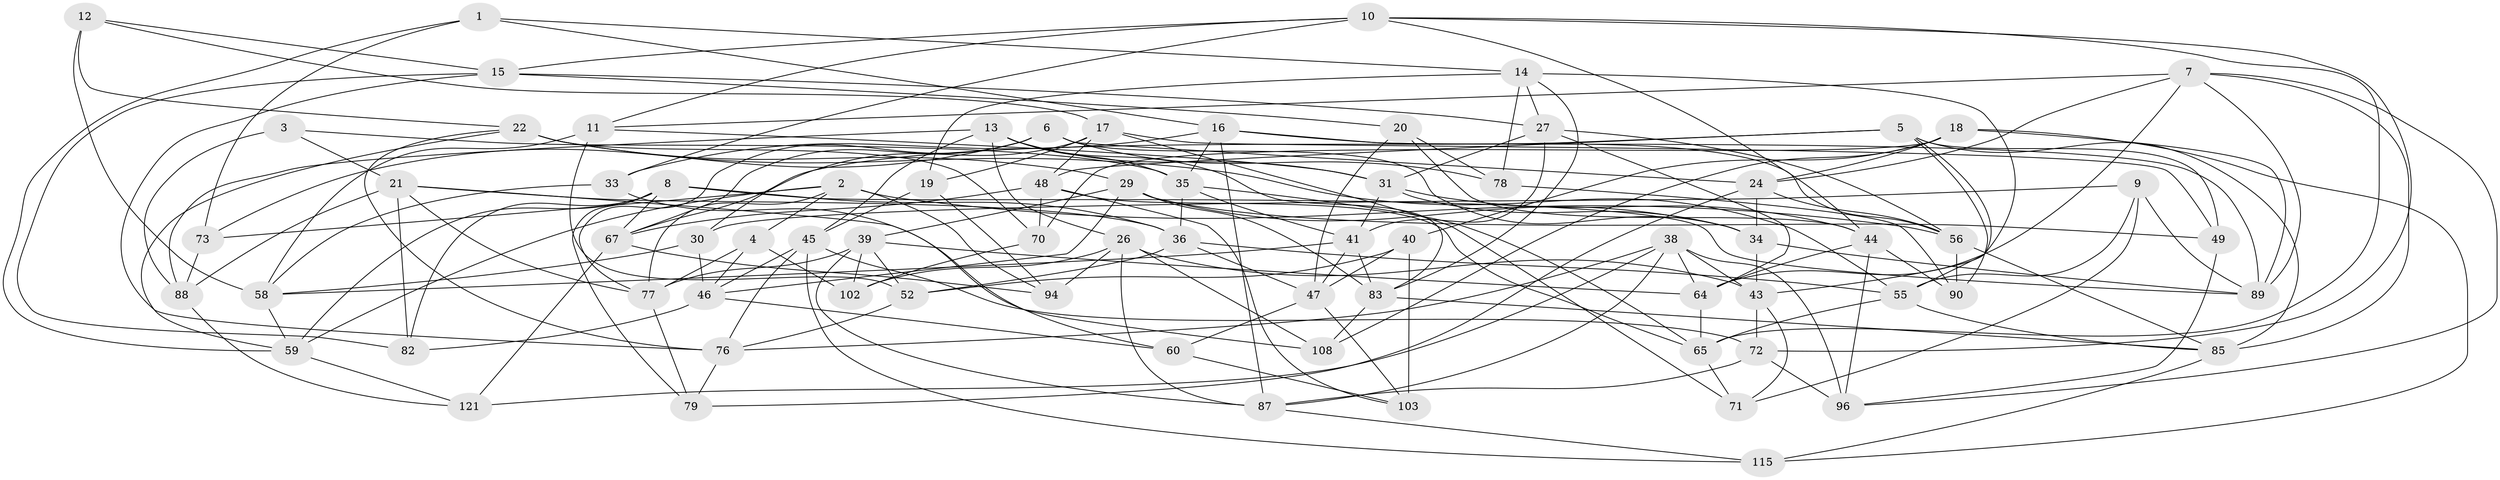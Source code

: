 // original degree distribution, {4: 1.0}
// Generated by graph-tools (version 1.1) at 2025/42/03/06/25 10:42:21]
// undirected, 74 vertices, 194 edges
graph export_dot {
graph [start="1"]
  node [color=gray90,style=filled];
  1;
  2 [super="+114"];
  3;
  4;
  5 [super="+53"];
  6 [super="+23"];
  7 [super="+107"];
  8 [super="+51"];
  9;
  10 [super="+91"];
  11 [super="+74"];
  12;
  13 [super="+86"];
  14 [super="+101"];
  15 [super="+75"];
  16 [super="+28"];
  17 [super="+25"];
  18 [super="+110"];
  19;
  20;
  21 [super="+84"];
  22 [super="+37"];
  24 [super="+97"];
  26 [super="+42"];
  27 [super="+123"];
  29 [super="+32"];
  30;
  31 [super="+62"];
  33;
  34 [super="+63"];
  35 [super="+66"];
  36 [super="+61"];
  38 [super="+50"];
  39 [super="+105"];
  40;
  41 [super="+119"];
  43 [super="+54"];
  44 [super="+113"];
  45 [super="+68"];
  46 [super="+57"];
  47 [super="+109"];
  48 [super="+81"];
  49;
  52 [super="+117"];
  55 [super="+99"];
  56 [super="+93"];
  58 [super="+100"];
  59 [super="+120"];
  60;
  64 [super="+80"];
  65 [super="+69"];
  67 [super="+98"];
  70;
  71;
  72 [super="+92"];
  73;
  76 [super="+122"];
  77 [super="+111"];
  78;
  79;
  82;
  83 [super="+106"];
  85 [super="+118"];
  87 [super="+95"];
  88 [super="+104"];
  89 [super="+112"];
  90;
  94;
  96 [super="+116"];
  102;
  103;
  108;
  115;
  121;
  1 -- 73;
  1 -- 16;
  1 -- 14;
  1 -- 59;
  2 -- 59;
  2 -- 4;
  2 -- 73;
  2 -- 77;
  2 -- 94;
  2 -- 56;
  3 -- 35;
  3 -- 21;
  3 -- 88 [weight=2];
  4 -- 46;
  4 -- 102;
  4 -- 77;
  5 -- 85;
  5 -- 67;
  5 -- 48;
  5 -- 49;
  5 -- 90;
  5 -- 55;
  6 -- 73;
  6 -- 34;
  6 -- 77;
  6 -- 67;
  6 -- 78;
  6 -- 24;
  7 -- 24;
  7 -- 85;
  7 -- 96;
  7 -- 64;
  7 -- 89;
  7 -- 11;
  8 -- 89;
  8 -- 59;
  8 -- 67;
  8 -- 82;
  8 -- 36;
  8 -- 79;
  9 -- 55;
  9 -- 30;
  9 -- 71;
  9 -- 89;
  10 -- 72;
  10 -- 65;
  10 -- 33;
  10 -- 11;
  10 -- 15;
  10 -- 44;
  11 -- 58;
  11 -- 52 [weight=2];
  11 -- 31;
  12 -- 17;
  12 -- 58;
  12 -- 22;
  12 -- 15;
  13 -- 45;
  13 -- 83;
  13 -- 26;
  13 -- 88;
  13 -- 31;
  13 -- 35;
  14 -- 19;
  14 -- 83;
  14 -- 27;
  14 -- 43;
  14 -- 78;
  15 -- 27;
  15 -- 76;
  15 -- 20;
  15 -- 82;
  16 -- 89;
  16 -- 33;
  16 -- 87;
  16 -- 35;
  16 -- 56;
  17 -- 48;
  17 -- 19;
  17 -- 71;
  17 -- 30;
  17 -- 49;
  18 -- 70;
  18 -- 40;
  18 -- 115;
  18 -- 108;
  18 -- 89;
  18 -- 24;
  19 -- 45;
  19 -- 94;
  20 -- 44;
  20 -- 78;
  20 -- 47;
  21 -- 77;
  21 -- 82;
  21 -- 88;
  21 -- 108;
  21 -- 36;
  22 -- 29;
  22 -- 59;
  22 -- 70;
  22 -- 55;
  22 -- 76;
  24 -- 56;
  24 -- 34;
  24 -- 79;
  26 -- 94;
  26 -- 87;
  26 -- 43;
  26 -- 108;
  26 -- 102;
  27 -- 41;
  27 -- 64;
  27 -- 31;
  27 -- 56;
  29 -- 83;
  29 -- 34;
  29 -- 39;
  29 -- 49;
  29 -- 46;
  30 -- 58;
  30 -- 46;
  31 -- 34;
  31 -- 44;
  31 -- 41;
  33 -- 60;
  33 -- 58;
  34 -- 43;
  34 -- 89;
  35 -- 65;
  35 -- 36;
  35 -- 41;
  36 -- 47;
  36 -- 55;
  36 -- 52;
  38 -- 121;
  38 -- 64;
  38 -- 43;
  38 -- 96;
  38 -- 76;
  38 -- 87;
  39 -- 87;
  39 -- 102;
  39 -- 64;
  39 -- 52;
  39 -- 77;
  40 -- 47;
  40 -- 52;
  40 -- 103;
  41 -- 58;
  41 -- 83;
  41 -- 47;
  43 -- 71;
  43 -- 72;
  44 -- 90;
  44 -- 96;
  44 -- 64;
  45 -- 115;
  45 -- 72;
  45 -- 76;
  45 -- 46;
  46 -- 82;
  46 -- 60;
  47 -- 60;
  47 -- 103;
  48 -- 67;
  48 -- 70;
  48 -- 65;
  48 -- 103;
  49 -- 96;
  52 -- 76;
  55 -- 65;
  55 -- 85;
  56 -- 90;
  56 -- 85;
  58 -- 59;
  59 -- 121;
  60 -- 103;
  64 -- 65;
  65 -- 71;
  67 -- 121;
  67 -- 94;
  70 -- 102;
  72 -- 96 [weight=2];
  72 -- 87;
  73 -- 88;
  76 -- 79;
  77 -- 79;
  78 -- 90;
  83 -- 108;
  83 -- 85;
  85 -- 115;
  87 -- 115;
  88 -- 121;
}
